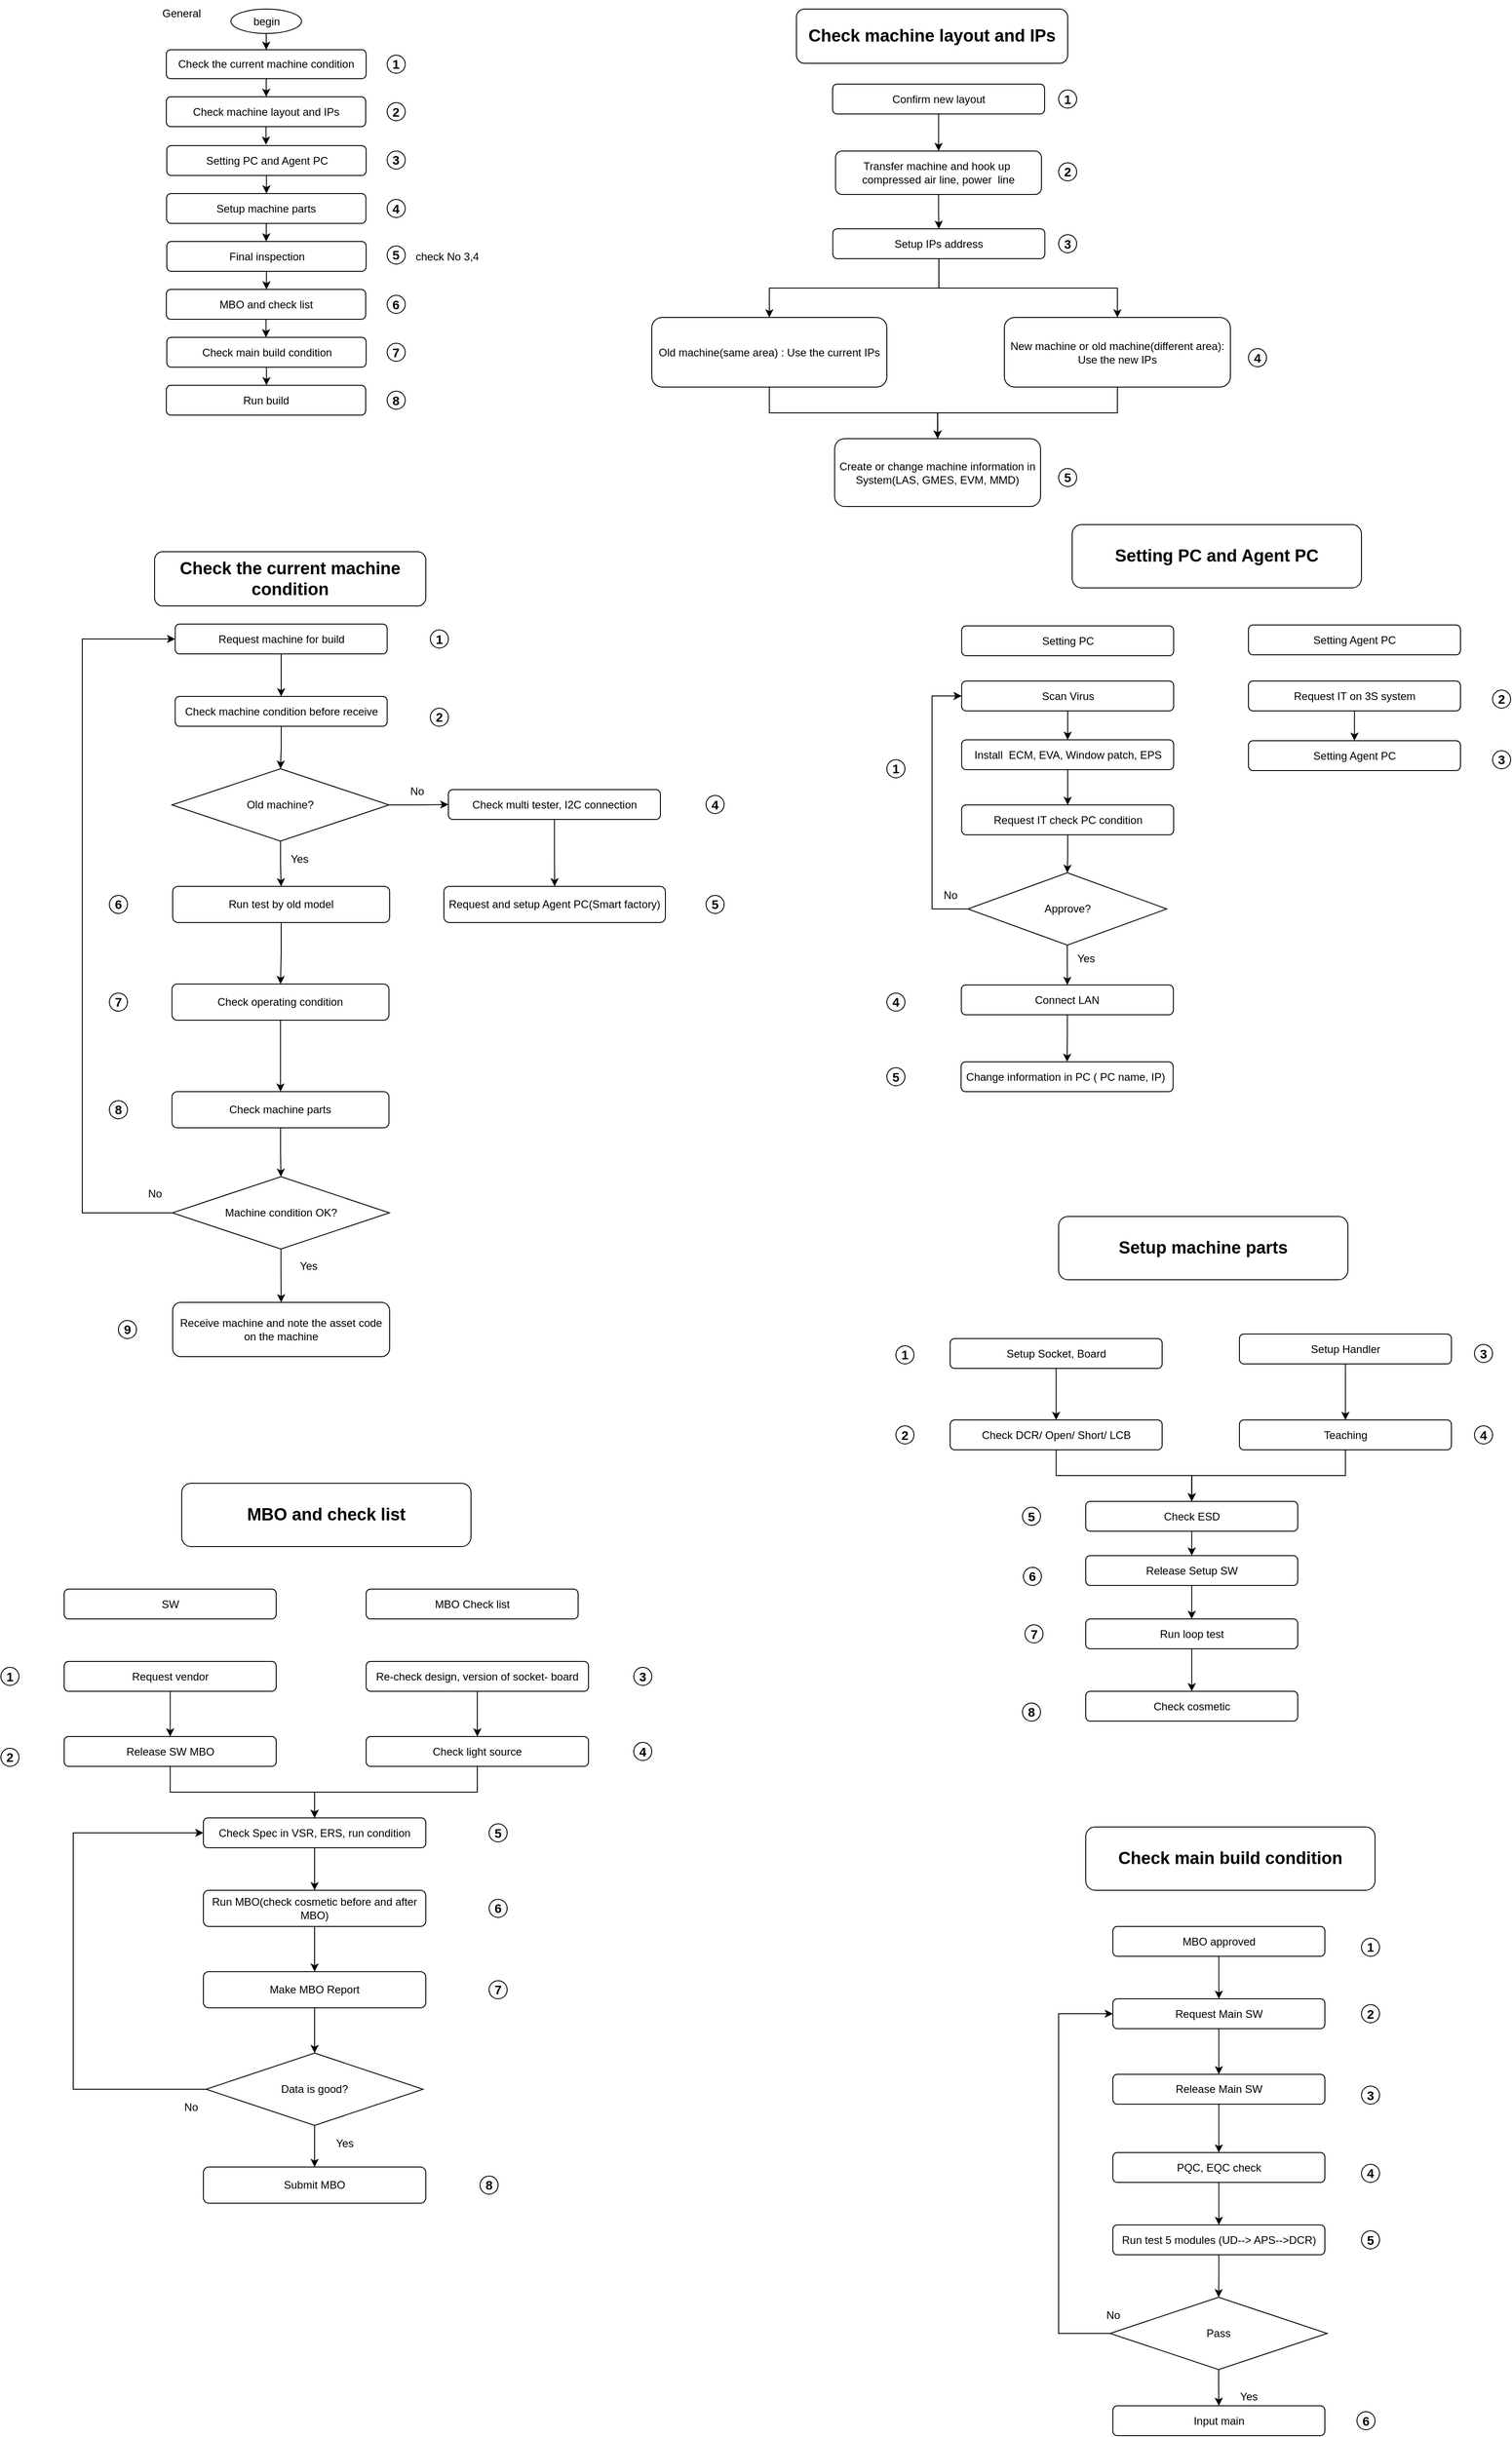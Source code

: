 <mxfile version="20.3.2" type="github">
  <diagram id="tkx3C987YAY7q8ADnb0E" name="Page-1">
    <mxGraphModel dx="2626" dy="2093" grid="1" gridSize="10" guides="1" tooltips="1" connect="1" arrows="1" fold="1" page="1" pageScale="1" pageWidth="850" pageHeight="1100" math="0" shadow="0">
      <root>
        <mxCell id="0" />
        <mxCell id="1" parent="0" />
        <mxCell id="Ij5x_xL0lT77cKpvu-Io-1" value="" style="edgeStyle=orthogonalEdgeStyle;rounded=0;orthogonalLoop=1;jettySize=auto;html=1;" parent="1" source="Ij5x_xL0lT77cKpvu-Io-2" target="Ij5x_xL0lT77cKpvu-Io-4" edge="1">
          <mxGeometry relative="1" as="geometry" />
        </mxCell>
        <mxCell id="Ij5x_xL0lT77cKpvu-Io-2" value="begin" style="ellipse;whiteSpace=wrap;html=1;" parent="1" vertex="1">
          <mxGeometry x="184.5" width="78" height="27" as="geometry" />
        </mxCell>
        <mxCell id="Ij5x_xL0lT77cKpvu-Io-3" value="" style="edgeStyle=orthogonalEdgeStyle;rounded=0;orthogonalLoop=1;jettySize=auto;html=1;" parent="1" source="Ij5x_xL0lT77cKpvu-Io-4" target="Ij5x_xL0lT77cKpvu-Io-6" edge="1">
          <mxGeometry relative="1" as="geometry" />
        </mxCell>
        <mxCell id="Ij5x_xL0lT77cKpvu-Io-4" value="Check the current machine condition" style="rounded=1;whiteSpace=wrap;html=1;" parent="1" vertex="1">
          <mxGeometry x="113" y="45" width="221" height="32" as="geometry" />
        </mxCell>
        <mxCell id="Ij5x_xL0lT77cKpvu-Io-5" value="" style="edgeStyle=orthogonalEdgeStyle;rounded=0;orthogonalLoop=1;jettySize=auto;html=1;" parent="1" source="Ij5x_xL0lT77cKpvu-Io-6" edge="1">
          <mxGeometry relative="1" as="geometry">
            <mxPoint x="223.6" y="150" as="targetPoint" />
          </mxGeometry>
        </mxCell>
        <mxCell id="Ij5x_xL0lT77cKpvu-Io-6" value="Check machine layout and IPs" style="rounded=1;whiteSpace=wrap;html=1;" parent="1" vertex="1">
          <mxGeometry x="113" y="97" width="220.5" height="33" as="geometry" />
        </mxCell>
        <mxCell id="Ij5x_xL0lT77cKpvu-Io-9" value="" style="edgeStyle=orthogonalEdgeStyle;rounded=0;orthogonalLoop=1;jettySize=auto;html=1;" parent="1" source="Ij5x_xL0lT77cKpvu-Io-10" target="Ij5x_xL0lT77cKpvu-Io-12" edge="1">
          <mxGeometry relative="1" as="geometry" />
        </mxCell>
        <mxCell id="Ij5x_xL0lT77cKpvu-Io-10" value="Setting PC and Agent PC" style="rounded=1;whiteSpace=wrap;html=1;" parent="1" vertex="1">
          <mxGeometry x="113.5" y="151" width="220.5" height="33" as="geometry" />
        </mxCell>
        <mxCell id="Ij5x_xL0lT77cKpvu-Io-11" value="" style="edgeStyle=orthogonalEdgeStyle;rounded=0;orthogonalLoop=1;jettySize=auto;html=1;" parent="1" source="Ij5x_xL0lT77cKpvu-Io-12" target="Ij5x_xL0lT77cKpvu-Io-14" edge="1">
          <mxGeometry relative="1" as="geometry" />
        </mxCell>
        <mxCell id="Ij5x_xL0lT77cKpvu-Io-12" value="Setup machine parts" style="rounded=1;whiteSpace=wrap;html=1;" parent="1" vertex="1">
          <mxGeometry x="113.25" y="204" width="220.5" height="33" as="geometry" />
        </mxCell>
        <mxCell id="Ij5x_xL0lT77cKpvu-Io-13" value="" style="edgeStyle=orthogonalEdgeStyle;rounded=0;orthogonalLoop=1;jettySize=auto;html=1;" parent="1" source="Ij5x_xL0lT77cKpvu-Io-14" target="Ij5x_xL0lT77cKpvu-Io-16" edge="1">
          <mxGeometry relative="1" as="geometry" />
        </mxCell>
        <mxCell id="Ij5x_xL0lT77cKpvu-Io-14" value="Final inspection" style="rounded=1;whiteSpace=wrap;html=1;" parent="1" vertex="1">
          <mxGeometry x="113.5" y="257" width="220.5" height="33" as="geometry" />
        </mxCell>
        <mxCell id="Ij5x_xL0lT77cKpvu-Io-15" value="" style="edgeStyle=orthogonalEdgeStyle;rounded=0;orthogonalLoop=1;jettySize=auto;html=1;" parent="1" source="Ij5x_xL0lT77cKpvu-Io-16" target="Ij5x_xL0lT77cKpvu-Io-18" edge="1">
          <mxGeometry relative="1" as="geometry" />
        </mxCell>
        <mxCell id="Ij5x_xL0lT77cKpvu-Io-16" value="MBO and check list" style="rounded=1;whiteSpace=wrap;html=1;" parent="1" vertex="1">
          <mxGeometry x="113" y="310" width="220.5" height="33" as="geometry" />
        </mxCell>
        <mxCell id="Ij5x_xL0lT77cKpvu-Io-17" value="" style="edgeStyle=orthogonalEdgeStyle;rounded=0;orthogonalLoop=1;jettySize=auto;html=1;" parent="1" source="Ij5x_xL0lT77cKpvu-Io-18" target="Ij5x_xL0lT77cKpvu-Io-19" edge="1">
          <mxGeometry relative="1" as="geometry" />
        </mxCell>
        <mxCell id="Ij5x_xL0lT77cKpvu-Io-18" value="Check main build condition" style="rounded=1;whiteSpace=wrap;html=1;" parent="1" vertex="1">
          <mxGeometry x="113.5" y="363" width="220.5" height="33" as="geometry" />
        </mxCell>
        <mxCell id="Ij5x_xL0lT77cKpvu-Io-19" value="Run build" style="rounded=1;whiteSpace=wrap;html=1;" parent="1" vertex="1">
          <mxGeometry x="113" y="416" width="220.5" height="33" as="geometry" />
        </mxCell>
        <mxCell id="Ij5x_xL0lT77cKpvu-Io-20" value="General" style="text;html=1;strokeColor=none;fillColor=none;align=center;verticalAlign=middle;whiteSpace=wrap;rounded=0;" parent="1" vertex="1">
          <mxGeometry x="100" y="-10" width="60" height="30" as="geometry" />
        </mxCell>
        <mxCell id="Ij5x_xL0lT77cKpvu-Io-21" value="&lt;b&gt;&lt;font style=&quot;font-size: 19px;&quot;&gt;Check machine layout and IPs&lt;/font&gt;&lt;/b&gt;" style="rounded=1;whiteSpace=wrap;html=1;" parent="1" vertex="1">
          <mxGeometry x="810" width="300" height="60" as="geometry" />
        </mxCell>
        <mxCell id="jUkNztIPjkWnS2XdJ5_e-2" value="" style="edgeStyle=orthogonalEdgeStyle;rounded=0;orthogonalLoop=1;jettySize=auto;html=1;" parent="1" source="Ij5x_xL0lT77cKpvu-Io-22" target="Ij5x_xL0lT77cKpvu-Io-32" edge="1">
          <mxGeometry relative="1" as="geometry" />
        </mxCell>
        <mxCell id="Ij5x_xL0lT77cKpvu-Io-22" value="Confirm new layout" style="rounded=1;whiteSpace=wrap;html=1;" parent="1" vertex="1">
          <mxGeometry x="850" y="83" width="234.5" height="33" as="geometry" />
        </mxCell>
        <mxCell id="jUkNztIPjkWnS2XdJ5_e-5" style="edgeStyle=orthogonalEdgeStyle;rounded=0;orthogonalLoop=1;jettySize=auto;html=1;" parent="1" source="Ij5x_xL0lT77cKpvu-Io-24" target="Ij5x_xL0lT77cKpvu-Io-26" edge="1">
          <mxGeometry relative="1" as="geometry" />
        </mxCell>
        <mxCell id="jUkNztIPjkWnS2XdJ5_e-6" style="edgeStyle=orthogonalEdgeStyle;rounded=0;orthogonalLoop=1;jettySize=auto;html=1;entryX=0.5;entryY=0;entryDx=0;entryDy=0;" parent="1" source="Ij5x_xL0lT77cKpvu-Io-24" target="Ij5x_xL0lT77cKpvu-Io-27" edge="1">
          <mxGeometry relative="1" as="geometry" />
        </mxCell>
        <mxCell id="Ij5x_xL0lT77cKpvu-Io-24" value="Setup IPs address" style="rounded=1;whiteSpace=wrap;html=1;" parent="1" vertex="1">
          <mxGeometry x="850.25" y="243" width="234.5" height="33" as="geometry" />
        </mxCell>
        <mxCell id="jUkNztIPjkWnS2XdJ5_e-8" style="edgeStyle=orthogonalEdgeStyle;rounded=0;orthogonalLoop=1;jettySize=auto;html=1;entryX=0.5;entryY=0;entryDx=0;entryDy=0;" parent="1" source="Ij5x_xL0lT77cKpvu-Io-26" target="Ij5x_xL0lT77cKpvu-Io-42" edge="1">
          <mxGeometry relative="1" as="geometry" />
        </mxCell>
        <mxCell id="Ij5x_xL0lT77cKpvu-Io-26" value="Old machine(same area) : Use the current IPs" style="rounded=1;whiteSpace=wrap;html=1;" parent="1" vertex="1">
          <mxGeometry x="650" y="341" width="260" height="77" as="geometry" />
        </mxCell>
        <mxCell id="jUkNztIPjkWnS2XdJ5_e-9" style="edgeStyle=orthogonalEdgeStyle;rounded=0;orthogonalLoop=1;jettySize=auto;html=1;" parent="1" source="Ij5x_xL0lT77cKpvu-Io-27" target="Ij5x_xL0lT77cKpvu-Io-42" edge="1">
          <mxGeometry relative="1" as="geometry" />
        </mxCell>
        <mxCell id="Ij5x_xL0lT77cKpvu-Io-27" value="New machine or old machine(different area):&lt;br&gt;Use the new IPs" style="rounded=1;whiteSpace=wrap;html=1;" parent="1" vertex="1">
          <mxGeometry x="1040" y="341" width="250" height="77" as="geometry" />
        </mxCell>
        <mxCell id="jUkNztIPjkWnS2XdJ5_e-3" value="" style="edgeStyle=orthogonalEdgeStyle;rounded=0;orthogonalLoop=1;jettySize=auto;html=1;" parent="1" source="Ij5x_xL0lT77cKpvu-Io-32" target="Ij5x_xL0lT77cKpvu-Io-24" edge="1">
          <mxGeometry relative="1" as="geometry" />
        </mxCell>
        <mxCell id="Ij5x_xL0lT77cKpvu-Io-32" value="Transfer machine and hook up&amp;nbsp; compressed air line, power&amp;nbsp; line" style="rounded=1;whiteSpace=wrap;html=1;" parent="1" vertex="1">
          <mxGeometry x="853.25" y="157" width="227.75" height="48" as="geometry" />
        </mxCell>
        <mxCell id="Ij5x_xL0lT77cKpvu-Io-42" value="Create or change machine information in System(LAS, GMES, EVM, MMD)" style="rounded=1;whiteSpace=wrap;html=1;" parent="1" vertex="1">
          <mxGeometry x="852.25" y="475" width="227.75" height="75" as="geometry" />
        </mxCell>
        <mxCell id="jUkNztIPjkWnS2XdJ5_e-11" value="&lt;span style=&quot;font-size: 14px;&quot;&gt;&lt;b&gt;1&lt;/b&gt;&lt;/span&gt;" style="ellipse;whiteSpace=wrap;html=1;aspect=fixed;" parent="1" vertex="1">
          <mxGeometry x="1100" y="89.5" width="20" height="20" as="geometry" />
        </mxCell>
        <mxCell id="jUkNztIPjkWnS2XdJ5_e-12" value="&lt;b&gt;&lt;font style=&quot;font-size: 14px;&quot;&gt;2&lt;/font&gt;&lt;/b&gt;" style="ellipse;whiteSpace=wrap;html=1;aspect=fixed;" parent="1" vertex="1">
          <mxGeometry x="1100" y="170" width="20" height="20" as="geometry" />
        </mxCell>
        <mxCell id="jUkNztIPjkWnS2XdJ5_e-13" value="&lt;b&gt;&lt;font style=&quot;font-size: 14px;&quot;&gt;3&lt;/font&gt;&lt;/b&gt;" style="ellipse;whiteSpace=wrap;html=1;aspect=fixed;" parent="1" vertex="1">
          <mxGeometry x="1100" y="249.5" width="20" height="20" as="geometry" />
        </mxCell>
        <mxCell id="jUkNztIPjkWnS2XdJ5_e-15" value="&lt;b&gt;&lt;font style=&quot;font-size: 14px;&quot;&gt;5&lt;/font&gt;&lt;/b&gt;" style="ellipse;whiteSpace=wrap;html=1;aspect=fixed;" parent="1" vertex="1">
          <mxGeometry x="1100" y="508" width="20" height="20" as="geometry" />
        </mxCell>
        <mxCell id="jUkNztIPjkWnS2XdJ5_e-16" value="&lt;b&gt;&lt;font style=&quot;font-size: 14px;&quot;&gt;4&lt;/font&gt;&lt;/b&gt;" style="ellipse;whiteSpace=wrap;html=1;aspect=fixed;" parent="1" vertex="1">
          <mxGeometry x="1310" y="375.5" width="20" height="20" as="geometry" />
        </mxCell>
        <mxCell id="9_4sqERrTm9TSVRWzqGL-1" value="&lt;span style=&quot;font-size: 19px;&quot;&gt;&lt;b&gt;Check the current machine condition&lt;/b&gt;&lt;/span&gt;" style="rounded=1;whiteSpace=wrap;html=1;" parent="1" vertex="1">
          <mxGeometry x="100" y="600" width="300" height="60" as="geometry" />
        </mxCell>
        <mxCell id="9_4sqERrTm9TSVRWzqGL-4" style="edgeStyle=orthogonalEdgeStyle;rounded=0;orthogonalLoop=1;jettySize=auto;html=1;entryX=0.5;entryY=0;entryDx=0;entryDy=0;" parent="1" source="9_4sqERrTm9TSVRWzqGL-2" target="9_4sqERrTm9TSVRWzqGL-3" edge="1">
          <mxGeometry relative="1" as="geometry">
            <mxPoint x="240" y="830" as="targetPoint" />
          </mxGeometry>
        </mxCell>
        <mxCell id="9_4sqERrTm9TSVRWzqGL-2" value="Check machine condition before receive" style="rounded=1;whiteSpace=wrap;html=1;" parent="1" vertex="1">
          <mxGeometry x="122.75" y="760" width="234.5" height="33" as="geometry" />
        </mxCell>
        <mxCell id="9_4sqERrTm9TSVRWzqGL-8" value="" style="edgeStyle=orthogonalEdgeStyle;rounded=0;orthogonalLoop=1;jettySize=auto;html=1;" parent="1" source="9_4sqERrTm9TSVRWzqGL-3" target="9_4sqERrTm9TSVRWzqGL-6" edge="1">
          <mxGeometry relative="1" as="geometry" />
        </mxCell>
        <mxCell id="9_4sqERrTm9TSVRWzqGL-10" value="" style="edgeStyle=orthogonalEdgeStyle;rounded=0;orthogonalLoop=1;jettySize=auto;html=1;" parent="1" source="9_4sqERrTm9TSVRWzqGL-3" target="9_4sqERrTm9TSVRWzqGL-5" edge="1">
          <mxGeometry relative="1" as="geometry" />
        </mxCell>
        <mxCell id="9_4sqERrTm9TSVRWzqGL-3" value="Old machine?" style="rhombus;whiteSpace=wrap;html=1;" parent="1" vertex="1">
          <mxGeometry x="119.25" y="840" width="240" height="80" as="geometry" />
        </mxCell>
        <mxCell id="9_4sqERrTm9TSVRWzqGL-17" value="" style="edgeStyle=orthogonalEdgeStyle;rounded=0;orthogonalLoop=1;jettySize=auto;html=1;" parent="1" source="9_4sqERrTm9TSVRWzqGL-5" target="9_4sqERrTm9TSVRWzqGL-13" edge="1">
          <mxGeometry relative="1" as="geometry" />
        </mxCell>
        <mxCell id="9_4sqERrTm9TSVRWzqGL-5" value="Run test by old model" style="rounded=1;whiteSpace=wrap;html=1;" parent="1" vertex="1">
          <mxGeometry x="120" y="970" width="240" height="40" as="geometry" />
        </mxCell>
        <mxCell id="9_4sqERrTm9TSVRWzqGL-12" value="" style="edgeStyle=orthogonalEdgeStyle;rounded=0;orthogonalLoop=1;jettySize=auto;html=1;" parent="1" source="9_4sqERrTm9TSVRWzqGL-6" target="9_4sqERrTm9TSVRWzqGL-7" edge="1">
          <mxGeometry relative="1" as="geometry" />
        </mxCell>
        <mxCell id="9_4sqERrTm9TSVRWzqGL-6" value="Check multi tester, I2C connection" style="rounded=1;whiteSpace=wrap;html=1;" parent="1" vertex="1">
          <mxGeometry x="425" y="863" width="234.5" height="33" as="geometry" />
        </mxCell>
        <mxCell id="9_4sqERrTm9TSVRWzqGL-7" value="Request and setup Agent PC(Smart factory)" style="rounded=1;whiteSpace=wrap;html=1;" parent="1" vertex="1">
          <mxGeometry x="420" y="970" width="245" height="40" as="geometry" />
        </mxCell>
        <mxCell id="9_4sqERrTm9TSVRWzqGL-9" value="No" style="text;html=1;align=center;verticalAlign=middle;resizable=0;points=[];autosize=1;strokeColor=none;fillColor=none;" parent="1" vertex="1">
          <mxGeometry x="370" y="850" width="40" height="30" as="geometry" />
        </mxCell>
        <mxCell id="9_4sqERrTm9TSVRWzqGL-11" value="Yes" style="text;html=1;align=center;verticalAlign=middle;resizable=0;points=[];autosize=1;strokeColor=none;fillColor=none;" parent="1" vertex="1">
          <mxGeometry x="240" y="925" width="40" height="30" as="geometry" />
        </mxCell>
        <mxCell id="9_4sqERrTm9TSVRWzqGL-18" value="" style="edgeStyle=orthogonalEdgeStyle;rounded=0;orthogonalLoop=1;jettySize=auto;html=1;" parent="1" source="9_4sqERrTm9TSVRWzqGL-13" target="9_4sqERrTm9TSVRWzqGL-14" edge="1">
          <mxGeometry relative="1" as="geometry" />
        </mxCell>
        <mxCell id="9_4sqERrTm9TSVRWzqGL-13" value="Check operating condition" style="rounded=1;whiteSpace=wrap;html=1;" parent="1" vertex="1">
          <mxGeometry x="119.25" y="1078" width="240" height="40" as="geometry" />
        </mxCell>
        <mxCell id="9_4sqERrTm9TSVRWzqGL-19" value="" style="edgeStyle=orthogonalEdgeStyle;rounded=0;orthogonalLoop=1;jettySize=auto;html=1;" parent="1" source="9_4sqERrTm9TSVRWzqGL-14" target="9_4sqERrTm9TSVRWzqGL-16" edge="1">
          <mxGeometry relative="1" as="geometry" />
        </mxCell>
        <mxCell id="9_4sqERrTm9TSVRWzqGL-14" value="Check machine parts" style="rounded=1;whiteSpace=wrap;html=1;" parent="1" vertex="1">
          <mxGeometry x="119.25" y="1197" width="240" height="40" as="geometry" />
        </mxCell>
        <mxCell id="9_4sqERrTm9TSVRWzqGL-15" value="Receive machine and note the asset code on the machine" style="rounded=1;whiteSpace=wrap;html=1;" parent="1" vertex="1">
          <mxGeometry x="120" y="1430" width="240" height="60" as="geometry" />
        </mxCell>
        <mxCell id="9_4sqERrTm9TSVRWzqGL-20" value="" style="edgeStyle=orthogonalEdgeStyle;rounded=0;orthogonalLoop=1;jettySize=auto;html=1;" parent="1" source="9_4sqERrTm9TSVRWzqGL-16" target="9_4sqERrTm9TSVRWzqGL-15" edge="1">
          <mxGeometry relative="1" as="geometry" />
        </mxCell>
        <mxCell id="9_4sqERrTm9TSVRWzqGL-25" style="edgeStyle=orthogonalEdgeStyle;rounded=0;orthogonalLoop=1;jettySize=auto;html=1;entryX=0;entryY=0.5;entryDx=0;entryDy=0;" parent="1" source="9_4sqERrTm9TSVRWzqGL-16" target="9_4sqERrTm9TSVRWzqGL-21" edge="1">
          <mxGeometry relative="1" as="geometry">
            <Array as="points">
              <mxPoint x="20" y="1331" />
              <mxPoint x="20" y="697" />
            </Array>
          </mxGeometry>
        </mxCell>
        <mxCell id="9_4sqERrTm9TSVRWzqGL-16" value="Machine condition OK?" style="rhombus;whiteSpace=wrap;html=1;" parent="1" vertex="1">
          <mxGeometry x="119.75" y="1291" width="240" height="80" as="geometry" />
        </mxCell>
        <mxCell id="9_4sqERrTm9TSVRWzqGL-22" value="" style="edgeStyle=orthogonalEdgeStyle;rounded=0;orthogonalLoop=1;jettySize=auto;html=1;" parent="1" source="9_4sqERrTm9TSVRWzqGL-21" target="9_4sqERrTm9TSVRWzqGL-2" edge="1">
          <mxGeometry relative="1" as="geometry" />
        </mxCell>
        <mxCell id="9_4sqERrTm9TSVRWzqGL-21" value="Request machine for build" style="rounded=1;whiteSpace=wrap;html=1;" parent="1" vertex="1">
          <mxGeometry x="122.75" y="680" width="234.5" height="33" as="geometry" />
        </mxCell>
        <mxCell id="9_4sqERrTm9TSVRWzqGL-26" value="No" style="text;html=1;align=center;verticalAlign=middle;resizable=0;points=[];autosize=1;strokeColor=none;fillColor=none;" parent="1" vertex="1">
          <mxGeometry x="80" y="1295" width="40" height="30" as="geometry" />
        </mxCell>
        <mxCell id="9_4sqERrTm9TSVRWzqGL-27" value="Yes" style="text;html=1;align=center;verticalAlign=middle;resizable=0;points=[];autosize=1;strokeColor=none;fillColor=none;" parent="1" vertex="1">
          <mxGeometry x="250" y="1375" width="40" height="30" as="geometry" />
        </mxCell>
        <mxCell id="9_4sqERrTm9TSVRWzqGL-28" value="&lt;span style=&quot;font-size: 14px;&quot;&gt;&lt;b&gt;1&lt;/b&gt;&lt;/span&gt;" style="ellipse;whiteSpace=wrap;html=1;aspect=fixed;" parent="1" vertex="1">
          <mxGeometry x="405" y="686.5" width="20" height="20" as="geometry" />
        </mxCell>
        <mxCell id="9_4sqERrTm9TSVRWzqGL-29" value="&lt;b&gt;&lt;font style=&quot;font-size: 14px;&quot;&gt;2&lt;/font&gt;&lt;/b&gt;" style="ellipse;whiteSpace=wrap;html=1;aspect=fixed;" parent="1" vertex="1">
          <mxGeometry x="405" y="773" width="20" height="20" as="geometry" />
        </mxCell>
        <mxCell id="9_4sqERrTm9TSVRWzqGL-30" value="&lt;b&gt;&lt;font style=&quot;font-size: 14px;&quot;&gt;6&lt;/font&gt;&lt;/b&gt;" style="ellipse;whiteSpace=wrap;html=1;aspect=fixed;" parent="1" vertex="1">
          <mxGeometry x="50" y="980" width="20" height="20" as="geometry" />
        </mxCell>
        <mxCell id="9_4sqERrTm9TSVRWzqGL-31" value="&lt;b&gt;&lt;font style=&quot;font-size: 14px;&quot;&gt;4&lt;/font&gt;&lt;/b&gt;" style="ellipse;whiteSpace=wrap;html=1;aspect=fixed;" parent="1" vertex="1">
          <mxGeometry x="710" y="869.5" width="20" height="20" as="geometry" />
        </mxCell>
        <mxCell id="9_4sqERrTm9TSVRWzqGL-32" value="&lt;b&gt;&lt;font style=&quot;font-size: 14px;&quot;&gt;5&lt;/font&gt;&lt;/b&gt;" style="ellipse;whiteSpace=wrap;html=1;aspect=fixed;" parent="1" vertex="1">
          <mxGeometry x="710" y="980" width="20" height="20" as="geometry" />
        </mxCell>
        <mxCell id="9_4sqERrTm9TSVRWzqGL-33" value="&lt;b&gt;&lt;font style=&quot;font-size: 14px;&quot;&gt;9&lt;/font&gt;&lt;/b&gt;" style="ellipse;whiteSpace=wrap;html=1;aspect=fixed;" parent="1" vertex="1">
          <mxGeometry x="60" y="1450" width="20" height="20" as="geometry" />
        </mxCell>
        <mxCell id="9_4sqERrTm9TSVRWzqGL-34" value="&lt;b&gt;&lt;font style=&quot;font-size: 14px;&quot;&gt;7&lt;/font&gt;&lt;/b&gt;" style="ellipse;whiteSpace=wrap;html=1;aspect=fixed;" parent="1" vertex="1">
          <mxGeometry x="50" y="1088" width="20" height="20" as="geometry" />
        </mxCell>
        <mxCell id="9_4sqERrTm9TSVRWzqGL-35" value="&lt;b&gt;&lt;font style=&quot;font-size: 14px;&quot;&gt;8&lt;/font&gt;&lt;/b&gt;" style="ellipse;whiteSpace=wrap;html=1;aspect=fixed;" parent="1" vertex="1">
          <mxGeometry x="50" y="1207" width="20" height="20" as="geometry" />
        </mxCell>
        <mxCell id="9_4sqERrTm9TSVRWzqGL-36" value="&lt;span style=&quot;font-size: 19px;&quot;&gt;&lt;b&gt;Setting PC and Agent PC&lt;/b&gt;&lt;/span&gt;" style="rounded=1;whiteSpace=wrap;html=1;" parent="1" vertex="1">
          <mxGeometry x="1115" y="570" width="320" height="70" as="geometry" />
        </mxCell>
        <mxCell id="9_4sqERrTm9TSVRWzqGL-52" value="" style="edgeStyle=orthogonalEdgeStyle;rounded=0;orthogonalLoop=1;jettySize=auto;html=1;entryX=0.5;entryY=0;entryDx=0;entryDy=0;" parent="1" source="9_4sqERrTm9TSVRWzqGL-37" target="9_4sqERrTm9TSVRWzqGL-38" edge="1">
          <mxGeometry relative="1" as="geometry" />
        </mxCell>
        <mxCell id="9_4sqERrTm9TSVRWzqGL-37" value="Scan Virus" style="rounded=1;whiteSpace=wrap;html=1;" parent="1" vertex="1">
          <mxGeometry x="992.75" y="743" width="234.5" height="33" as="geometry" />
        </mxCell>
        <mxCell id="9_4sqERrTm9TSVRWzqGL-53" value="" style="edgeStyle=orthogonalEdgeStyle;rounded=0;orthogonalLoop=1;jettySize=auto;html=1;entryX=0.5;entryY=0;entryDx=0;entryDy=0;" parent="1" source="9_4sqERrTm9TSVRWzqGL-38" target="9_4sqERrTm9TSVRWzqGL-39" edge="1">
          <mxGeometry relative="1" as="geometry" />
        </mxCell>
        <mxCell id="9_4sqERrTm9TSVRWzqGL-38" value="Install&amp;nbsp; ECM, EVA, Window patch, EPS" style="rounded=1;whiteSpace=wrap;html=1;" parent="1" vertex="1">
          <mxGeometry x="992.75" y="808" width="234.5" height="33" as="geometry" />
        </mxCell>
        <mxCell id="9_4sqERrTm9TSVRWzqGL-54" value="" style="edgeStyle=orthogonalEdgeStyle;rounded=0;orthogonalLoop=1;jettySize=auto;html=1;" parent="1" source="9_4sqERrTm9TSVRWzqGL-39" target="9_4sqERrTm9TSVRWzqGL-40" edge="1">
          <mxGeometry relative="1" as="geometry" />
        </mxCell>
        <mxCell id="9_4sqERrTm9TSVRWzqGL-39" value="Request IT check PC condition" style="rounded=1;whiteSpace=wrap;html=1;" parent="1" vertex="1">
          <mxGeometry x="992.75" y="880" width="234.5" height="33" as="geometry" />
        </mxCell>
        <mxCell id="9_4sqERrTm9TSVRWzqGL-55" value="" style="edgeStyle=orthogonalEdgeStyle;rounded=0;orthogonalLoop=1;jettySize=auto;html=1;" parent="1" source="9_4sqERrTm9TSVRWzqGL-40" target="9_4sqERrTm9TSVRWzqGL-42" edge="1">
          <mxGeometry relative="1" as="geometry" />
        </mxCell>
        <mxCell id="9_4sqERrTm9TSVRWzqGL-57" style="edgeStyle=orthogonalEdgeStyle;rounded=0;orthogonalLoop=1;jettySize=auto;html=1;entryX=0;entryY=0.5;entryDx=0;entryDy=0;" parent="1" source="9_4sqERrTm9TSVRWzqGL-40" target="9_4sqERrTm9TSVRWzqGL-37" edge="1">
          <mxGeometry relative="1" as="geometry">
            <Array as="points">
              <mxPoint x="960" y="995" />
              <mxPoint x="960" y="760" />
            </Array>
          </mxGeometry>
        </mxCell>
        <mxCell id="9_4sqERrTm9TSVRWzqGL-40" value="Approve?" style="rhombus;whiteSpace=wrap;html=1;" parent="1" vertex="1">
          <mxGeometry x="999.63" y="955" width="220" height="80" as="geometry" />
        </mxCell>
        <mxCell id="9_4sqERrTm9TSVRWzqGL-56" value="" style="edgeStyle=orthogonalEdgeStyle;rounded=0;orthogonalLoop=1;jettySize=auto;html=1;" parent="1" source="9_4sqERrTm9TSVRWzqGL-42" target="9_4sqERrTm9TSVRWzqGL-43" edge="1">
          <mxGeometry relative="1" as="geometry" />
        </mxCell>
        <mxCell id="9_4sqERrTm9TSVRWzqGL-42" value="Connect LAN" style="rounded=1;whiteSpace=wrap;html=1;" parent="1" vertex="1">
          <mxGeometry x="992.38" y="1079" width="234.5" height="33" as="geometry" />
        </mxCell>
        <mxCell id="9_4sqERrTm9TSVRWzqGL-43" value="Change information in PC ( PC name, IP)&amp;nbsp;" style="rounded=1;whiteSpace=wrap;html=1;" parent="1" vertex="1">
          <mxGeometry x="992.13" y="1164" width="234.5" height="33" as="geometry" />
        </mxCell>
        <mxCell id="9_4sqERrTm9TSVRWzqGL-50" value="" style="edgeStyle=orthogonalEdgeStyle;rounded=0;orthogonalLoop=1;jettySize=auto;html=1;" parent="1" source="9_4sqERrTm9TSVRWzqGL-44" target="9_4sqERrTm9TSVRWzqGL-47" edge="1">
          <mxGeometry relative="1" as="geometry" />
        </mxCell>
        <mxCell id="9_4sqERrTm9TSVRWzqGL-44" value="Request IT on 3S system" style="rounded=1;whiteSpace=wrap;html=1;" parent="1" vertex="1">
          <mxGeometry x="1310" y="743" width="234.5" height="33" as="geometry" />
        </mxCell>
        <mxCell id="9_4sqERrTm9TSVRWzqGL-45" value="Setting PC" style="rounded=1;whiteSpace=wrap;html=1;" parent="1" vertex="1">
          <mxGeometry x="992.75" y="682" width="234.5" height="33" as="geometry" />
        </mxCell>
        <mxCell id="9_4sqERrTm9TSVRWzqGL-46" value="Setting Agent PC" style="rounded=1;whiteSpace=wrap;html=1;" parent="1" vertex="1">
          <mxGeometry x="1310" y="681" width="234.5" height="33" as="geometry" />
        </mxCell>
        <mxCell id="9_4sqERrTm9TSVRWzqGL-47" value="Setting Agent PC" style="rounded=1;whiteSpace=wrap;html=1;" parent="1" vertex="1">
          <mxGeometry x="1310" y="809" width="234.5" height="33" as="geometry" />
        </mxCell>
        <mxCell id="9_4sqERrTm9TSVRWzqGL-58" value="Yes" style="text;html=1;align=center;verticalAlign=middle;resizable=0;points=[];autosize=1;strokeColor=none;fillColor=none;" parent="1" vertex="1">
          <mxGeometry x="1110" y="1035" width="40" height="30" as="geometry" />
        </mxCell>
        <mxCell id="9_4sqERrTm9TSVRWzqGL-59" value="No" style="text;html=1;align=center;verticalAlign=middle;resizable=0;points=[];autosize=1;strokeColor=none;fillColor=none;" parent="1" vertex="1">
          <mxGeometry x="960" y="965" width="40" height="30" as="geometry" />
        </mxCell>
        <mxCell id="9_4sqERrTm9TSVRWzqGL-60" value="&lt;span style=&quot;font-size: 19px;&quot;&gt;&lt;b&gt;Setup machine parts&lt;/b&gt;&lt;/span&gt;" style="rounded=1;whiteSpace=wrap;html=1;" parent="1" vertex="1">
          <mxGeometry x="1100" y="1335" width="320" height="70" as="geometry" />
        </mxCell>
        <mxCell id="9_4sqERrTm9TSVRWzqGL-68" value="" style="edgeStyle=orthogonalEdgeStyle;rounded=0;orthogonalLoop=1;jettySize=auto;html=1;" parent="1" source="9_4sqERrTm9TSVRWzqGL-61" target="9_4sqERrTm9TSVRWzqGL-63" edge="1">
          <mxGeometry relative="1" as="geometry" />
        </mxCell>
        <mxCell id="9_4sqERrTm9TSVRWzqGL-61" value="Setup Socket, Board" style="rounded=1;whiteSpace=wrap;html=1;" parent="1" vertex="1">
          <mxGeometry x="980" y="1470" width="234.5" height="33" as="geometry" />
        </mxCell>
        <mxCell id="9_4sqERrTm9TSVRWzqGL-69" value="" style="edgeStyle=orthogonalEdgeStyle;rounded=0;orthogonalLoop=1;jettySize=auto;html=1;" parent="1" source="9_4sqERrTm9TSVRWzqGL-62" target="9_4sqERrTm9TSVRWzqGL-64" edge="1">
          <mxGeometry relative="1" as="geometry" />
        </mxCell>
        <mxCell id="9_4sqERrTm9TSVRWzqGL-62" value="Setup Handler" style="rounded=1;whiteSpace=wrap;html=1;" parent="1" vertex="1">
          <mxGeometry x="1300" y="1465" width="234.5" height="33" as="geometry" />
        </mxCell>
        <mxCell id="9_4sqERrTm9TSVRWzqGL-70" style="edgeStyle=orthogonalEdgeStyle;rounded=0;orthogonalLoop=1;jettySize=auto;html=1;entryX=0.5;entryY=0;entryDx=0;entryDy=0;" parent="1" source="9_4sqERrTm9TSVRWzqGL-63" target="9_4sqERrTm9TSVRWzqGL-65" edge="1">
          <mxGeometry relative="1" as="geometry" />
        </mxCell>
        <mxCell id="9_4sqERrTm9TSVRWzqGL-63" value="Check DCR/ Open/ Short/ LCB" style="rounded=1;whiteSpace=wrap;html=1;" parent="1" vertex="1">
          <mxGeometry x="980" y="1560" width="234.5" height="33" as="geometry" />
        </mxCell>
        <mxCell id="9_4sqERrTm9TSVRWzqGL-71" style="edgeStyle=orthogonalEdgeStyle;rounded=0;orthogonalLoop=1;jettySize=auto;html=1;entryX=0.5;entryY=0;entryDx=0;entryDy=0;" parent="1" source="9_4sqERrTm9TSVRWzqGL-64" target="9_4sqERrTm9TSVRWzqGL-65" edge="1">
          <mxGeometry relative="1" as="geometry" />
        </mxCell>
        <mxCell id="9_4sqERrTm9TSVRWzqGL-64" value="Teaching" style="rounded=1;whiteSpace=wrap;html=1;" parent="1" vertex="1">
          <mxGeometry x="1300" y="1560" width="234.5" height="33" as="geometry" />
        </mxCell>
        <mxCell id="9_4sqERrTm9TSVRWzqGL-75" value="" style="edgeStyle=orthogonalEdgeStyle;rounded=0;orthogonalLoop=1;jettySize=auto;html=1;" parent="1" source="9_4sqERrTm9TSVRWzqGL-65" target="9_4sqERrTm9TSVRWzqGL-74" edge="1">
          <mxGeometry relative="1" as="geometry" />
        </mxCell>
        <mxCell id="9_4sqERrTm9TSVRWzqGL-65" value="Check ESD" style="rounded=1;whiteSpace=wrap;html=1;" parent="1" vertex="1">
          <mxGeometry x="1130" y="1650" width="234.5" height="33" as="geometry" />
        </mxCell>
        <mxCell id="9_4sqERrTm9TSVRWzqGL-66" value="Check cosmetic" style="rounded=1;whiteSpace=wrap;html=1;" parent="1" vertex="1">
          <mxGeometry x="1130" y="1860" width="234.5" height="33" as="geometry" />
        </mxCell>
        <mxCell id="9_4sqERrTm9TSVRWzqGL-73" value="" style="edgeStyle=orthogonalEdgeStyle;rounded=0;orthogonalLoop=1;jettySize=auto;html=1;" parent="1" source="9_4sqERrTm9TSVRWzqGL-67" target="9_4sqERrTm9TSVRWzqGL-66" edge="1">
          <mxGeometry relative="1" as="geometry" />
        </mxCell>
        <mxCell id="9_4sqERrTm9TSVRWzqGL-67" value="Run loop test" style="rounded=1;whiteSpace=wrap;html=1;" parent="1" vertex="1">
          <mxGeometry x="1130" y="1780" width="234.5" height="33" as="geometry" />
        </mxCell>
        <mxCell id="9_4sqERrTm9TSVRWzqGL-76" value="" style="edgeStyle=orthogonalEdgeStyle;rounded=0;orthogonalLoop=1;jettySize=auto;html=1;" parent="1" source="9_4sqERrTm9TSVRWzqGL-74" target="9_4sqERrTm9TSVRWzqGL-67" edge="1">
          <mxGeometry relative="1" as="geometry" />
        </mxCell>
        <mxCell id="9_4sqERrTm9TSVRWzqGL-74" value="Release Setup SW" style="rounded=1;whiteSpace=wrap;html=1;" parent="1" vertex="1">
          <mxGeometry x="1130" y="1710" width="234.5" height="33" as="geometry" />
        </mxCell>
        <mxCell id="9_4sqERrTm9TSVRWzqGL-77" value="check No 3,4&amp;nbsp;" style="text;html=1;align=center;verticalAlign=middle;resizable=0;points=[];autosize=1;strokeColor=none;fillColor=none;" parent="1" vertex="1">
          <mxGeometry x="375" y="258.5" width="100" height="30" as="geometry" />
        </mxCell>
        <mxCell id="9_4sqERrTm9TSVRWzqGL-78" value="&lt;span style=&quot;font-size: 14px;&quot;&gt;&lt;b&gt;1&lt;/b&gt;&lt;/span&gt;" style="ellipse;whiteSpace=wrap;html=1;aspect=fixed;" parent="1" vertex="1">
          <mxGeometry x="357.25" y="51" width="20" height="20" as="geometry" />
        </mxCell>
        <mxCell id="9_4sqERrTm9TSVRWzqGL-79" value="&lt;span style=&quot;font-size: 14px;&quot;&gt;&lt;b&gt;2&lt;/b&gt;&lt;/span&gt;" style="ellipse;whiteSpace=wrap;html=1;aspect=fixed;" parent="1" vertex="1">
          <mxGeometry x="357.25" y="103.5" width="20" height="20" as="geometry" />
        </mxCell>
        <mxCell id="9_4sqERrTm9TSVRWzqGL-82" value="&lt;span style=&quot;font-size: 14px;&quot;&gt;&lt;b&gt;3&lt;/b&gt;&lt;/span&gt;" style="ellipse;whiteSpace=wrap;html=1;aspect=fixed;" parent="1" vertex="1">
          <mxGeometry x="357.25" y="157" width="20" height="20" as="geometry" />
        </mxCell>
        <mxCell id="9_4sqERrTm9TSVRWzqGL-83" value="&lt;span style=&quot;font-size: 14px;&quot;&gt;&lt;b&gt;4&lt;/b&gt;&lt;/span&gt;" style="ellipse;whiteSpace=wrap;html=1;aspect=fixed;" parent="1" vertex="1">
          <mxGeometry x="357.25" y="210.5" width="20" height="20" as="geometry" />
        </mxCell>
        <mxCell id="9_4sqERrTm9TSVRWzqGL-84" value="&lt;span style=&quot;font-size: 14px;&quot;&gt;&lt;b&gt;5&lt;/b&gt;&lt;/span&gt;" style="ellipse;whiteSpace=wrap;html=1;aspect=fixed;" parent="1" vertex="1">
          <mxGeometry x="357.25" y="262" width="20" height="20" as="geometry" />
        </mxCell>
        <mxCell id="9_4sqERrTm9TSVRWzqGL-85" value="&lt;span style=&quot;font-size: 14px;&quot;&gt;&lt;b&gt;6&lt;/b&gt;&lt;/span&gt;" style="ellipse;whiteSpace=wrap;html=1;aspect=fixed;" parent="1" vertex="1">
          <mxGeometry x="357.25" y="316.5" width="20" height="20" as="geometry" />
        </mxCell>
        <mxCell id="9_4sqERrTm9TSVRWzqGL-86" value="&lt;span style=&quot;font-size: 14px;&quot;&gt;&lt;b&gt;7&lt;/b&gt;&lt;/span&gt;" style="ellipse;whiteSpace=wrap;html=1;aspect=fixed;" parent="1" vertex="1">
          <mxGeometry x="357.25" y="369.5" width="20" height="20" as="geometry" />
        </mxCell>
        <mxCell id="9_4sqERrTm9TSVRWzqGL-87" value="&lt;span style=&quot;font-size: 14px;&quot;&gt;&lt;b&gt;8&lt;/b&gt;&lt;/span&gt;" style="ellipse;whiteSpace=wrap;html=1;aspect=fixed;" parent="1" vertex="1">
          <mxGeometry x="357.25" y="422.5" width="20" height="20" as="geometry" />
        </mxCell>
        <mxCell id="9_4sqERrTm9TSVRWzqGL-88" value="&lt;span style=&quot;font-size: 19px;&quot;&gt;&lt;b&gt;MBO and check list&lt;/b&gt;&lt;/span&gt;" style="rounded=1;whiteSpace=wrap;html=1;" parent="1" vertex="1">
          <mxGeometry x="130" y="1630" width="320" height="70" as="geometry" />
        </mxCell>
        <mxCell id="9_4sqERrTm9TSVRWzqGL-89" value="MBO Check list" style="rounded=1;whiteSpace=wrap;html=1;" parent="1" vertex="1">
          <mxGeometry x="334" y="1747" width="234.5" height="33" as="geometry" />
        </mxCell>
        <mxCell id="9_4sqERrTm9TSVRWzqGL-90" value="SW" style="rounded=1;whiteSpace=wrap;html=1;" parent="1" vertex="1">
          <mxGeometry y="1747" width="234.5" height="33" as="geometry" />
        </mxCell>
        <mxCell id="9_4sqERrTm9TSVRWzqGL-104" value="" style="edgeStyle=orthogonalEdgeStyle;rounded=0;orthogonalLoop=1;jettySize=auto;html=1;" parent="1" source="9_4sqERrTm9TSVRWzqGL-91" target="9_4sqERrTm9TSVRWzqGL-93" edge="1">
          <mxGeometry relative="1" as="geometry" />
        </mxCell>
        <mxCell id="9_4sqERrTm9TSVRWzqGL-91" value="Request vendor" style="rounded=1;whiteSpace=wrap;html=1;" parent="1" vertex="1">
          <mxGeometry y="1827" width="234.5" height="33" as="geometry" />
        </mxCell>
        <mxCell id="9_4sqERrTm9TSVRWzqGL-105" value="" style="edgeStyle=orthogonalEdgeStyle;rounded=0;orthogonalLoop=1;jettySize=auto;html=1;" parent="1" source="9_4sqERrTm9TSVRWzqGL-92" target="9_4sqERrTm9TSVRWzqGL-94" edge="1">
          <mxGeometry relative="1" as="geometry" />
        </mxCell>
        <mxCell id="9_4sqERrTm9TSVRWzqGL-92" value="Re-check design, version of socket- board" style="rounded=1;whiteSpace=wrap;html=1;" parent="1" vertex="1">
          <mxGeometry x="334" y="1827" width="246" height="33" as="geometry" />
        </mxCell>
        <mxCell id="9_4sqERrTm9TSVRWzqGL-106" style="edgeStyle=orthogonalEdgeStyle;rounded=0;orthogonalLoop=1;jettySize=auto;html=1;entryX=0.5;entryY=0;entryDx=0;entryDy=0;" parent="1" source="9_4sqERrTm9TSVRWzqGL-93" target="9_4sqERrTm9TSVRWzqGL-95" edge="1">
          <mxGeometry relative="1" as="geometry" />
        </mxCell>
        <mxCell id="9_4sqERrTm9TSVRWzqGL-93" value="Release SW MBO" style="rounded=1;whiteSpace=wrap;html=1;" parent="1" vertex="1">
          <mxGeometry y="1910" width="234.5" height="33" as="geometry" />
        </mxCell>
        <mxCell id="9_4sqERrTm9TSVRWzqGL-107" style="edgeStyle=orthogonalEdgeStyle;rounded=0;orthogonalLoop=1;jettySize=auto;html=1;" parent="1" source="9_4sqERrTm9TSVRWzqGL-94" target="9_4sqERrTm9TSVRWzqGL-95" edge="1">
          <mxGeometry relative="1" as="geometry" />
        </mxCell>
        <mxCell id="9_4sqERrTm9TSVRWzqGL-94" value="Check light source" style="rounded=1;whiteSpace=wrap;html=1;" parent="1" vertex="1">
          <mxGeometry x="334" y="1910" width="246" height="33" as="geometry" />
        </mxCell>
        <mxCell id="9_4sqERrTm9TSVRWzqGL-108" value="" style="edgeStyle=orthogonalEdgeStyle;rounded=0;orthogonalLoop=1;jettySize=auto;html=1;" parent="1" source="9_4sqERrTm9TSVRWzqGL-95" target="9_4sqERrTm9TSVRWzqGL-99" edge="1">
          <mxGeometry relative="1" as="geometry" />
        </mxCell>
        <mxCell id="9_4sqERrTm9TSVRWzqGL-95" value="Check Spec in VSR, ERS, run condition" style="rounded=1;whiteSpace=wrap;html=1;" parent="1" vertex="1">
          <mxGeometry x="154" y="2000" width="246" height="33" as="geometry" />
        </mxCell>
        <mxCell id="9_4sqERrTm9TSVRWzqGL-109" value="" style="edgeStyle=orthogonalEdgeStyle;rounded=0;orthogonalLoop=1;jettySize=auto;html=1;" parent="1" source="9_4sqERrTm9TSVRWzqGL-99" target="9_4sqERrTm9TSVRWzqGL-100" edge="1">
          <mxGeometry relative="1" as="geometry" />
        </mxCell>
        <mxCell id="9_4sqERrTm9TSVRWzqGL-99" value="Run MBO(check cosmetic before and after MBO)" style="rounded=1;whiteSpace=wrap;html=1;" parent="1" vertex="1">
          <mxGeometry x="154" y="2080" width="246" height="40" as="geometry" />
        </mxCell>
        <mxCell id="9_4sqERrTm9TSVRWzqGL-110" value="" style="edgeStyle=orthogonalEdgeStyle;rounded=0;orthogonalLoop=1;jettySize=auto;html=1;" parent="1" source="9_4sqERrTm9TSVRWzqGL-100" target="9_4sqERrTm9TSVRWzqGL-101" edge="1">
          <mxGeometry relative="1" as="geometry" />
        </mxCell>
        <mxCell id="9_4sqERrTm9TSVRWzqGL-100" value="Make MBO Report" style="rounded=1;whiteSpace=wrap;html=1;" parent="1" vertex="1">
          <mxGeometry x="154" y="2170" width="246" height="40" as="geometry" />
        </mxCell>
        <mxCell id="9_4sqERrTm9TSVRWzqGL-103" style="edgeStyle=orthogonalEdgeStyle;rounded=0;orthogonalLoop=1;jettySize=auto;html=1;entryX=0;entryY=0.5;entryDx=0;entryDy=0;" parent="1" source="9_4sqERrTm9TSVRWzqGL-101" target="9_4sqERrTm9TSVRWzqGL-95" edge="1">
          <mxGeometry relative="1" as="geometry">
            <Array as="points">
              <mxPoint x="10" y="2300" />
              <mxPoint x="10" y="2016" />
            </Array>
          </mxGeometry>
        </mxCell>
        <mxCell id="9_4sqERrTm9TSVRWzqGL-111" value="" style="edgeStyle=orthogonalEdgeStyle;rounded=0;orthogonalLoop=1;jettySize=auto;html=1;" parent="1" source="9_4sqERrTm9TSVRWzqGL-101" target="9_4sqERrTm9TSVRWzqGL-102" edge="1">
          <mxGeometry relative="1" as="geometry" />
        </mxCell>
        <mxCell id="9_4sqERrTm9TSVRWzqGL-101" value="Data is good?" style="rhombus;whiteSpace=wrap;html=1;" parent="1" vertex="1">
          <mxGeometry x="157" y="2260" width="240" height="80" as="geometry" />
        </mxCell>
        <mxCell id="9_4sqERrTm9TSVRWzqGL-102" value="Submit MBO" style="rounded=1;whiteSpace=wrap;html=1;" parent="1" vertex="1">
          <mxGeometry x="154" y="2386" width="246" height="40" as="geometry" />
        </mxCell>
        <mxCell id="9_4sqERrTm9TSVRWzqGL-112" value="No" style="text;html=1;align=center;verticalAlign=middle;resizable=0;points=[];autosize=1;strokeColor=none;fillColor=none;" parent="1" vertex="1">
          <mxGeometry x="120" y="2305" width="40" height="30" as="geometry" />
        </mxCell>
        <mxCell id="9_4sqERrTm9TSVRWzqGL-113" value="Yes" style="text;html=1;align=center;verticalAlign=middle;resizable=0;points=[];autosize=1;strokeColor=none;fillColor=none;" parent="1" vertex="1">
          <mxGeometry x="290" y="2345" width="40" height="30" as="geometry" />
        </mxCell>
        <mxCell id="9_4sqERrTm9TSVRWzqGL-114" value="&lt;span style=&quot;font-size: 19px;&quot;&gt;&lt;b&gt;Check main build condition&lt;/b&gt;&lt;/span&gt;" style="rounded=1;whiteSpace=wrap;html=1;" parent="1" vertex="1">
          <mxGeometry x="1130" y="2010" width="320" height="70" as="geometry" />
        </mxCell>
        <mxCell id="ylyZRmvi7e4e6VPE4LJF-13" value="" style="edgeStyle=orthogonalEdgeStyle;rounded=0;orthogonalLoop=1;jettySize=auto;html=1;" edge="1" parent="1" source="ylyZRmvi7e4e6VPE4LJF-1" target="ylyZRmvi7e4e6VPE4LJF-3">
          <mxGeometry relative="1" as="geometry" />
        </mxCell>
        <mxCell id="ylyZRmvi7e4e6VPE4LJF-1" value="MBO approved" style="rounded=1;whiteSpace=wrap;html=1;" vertex="1" parent="1">
          <mxGeometry x="1160" y="2120" width="234.5" height="33" as="geometry" />
        </mxCell>
        <mxCell id="ylyZRmvi7e4e6VPE4LJF-14" value="" style="edgeStyle=orthogonalEdgeStyle;rounded=0;orthogonalLoop=1;jettySize=auto;html=1;" edge="1" parent="1" source="ylyZRmvi7e4e6VPE4LJF-3" target="ylyZRmvi7e4e6VPE4LJF-4">
          <mxGeometry relative="1" as="geometry" />
        </mxCell>
        <mxCell id="ylyZRmvi7e4e6VPE4LJF-3" value="Request Main SW" style="rounded=1;whiteSpace=wrap;html=1;" vertex="1" parent="1">
          <mxGeometry x="1160" y="2200" width="234.5" height="33" as="geometry" />
        </mxCell>
        <mxCell id="ylyZRmvi7e4e6VPE4LJF-15" value="" style="edgeStyle=orthogonalEdgeStyle;rounded=0;orthogonalLoop=1;jettySize=auto;html=1;" edge="1" parent="1" source="ylyZRmvi7e4e6VPE4LJF-4" target="ylyZRmvi7e4e6VPE4LJF-5">
          <mxGeometry relative="1" as="geometry" />
        </mxCell>
        <mxCell id="ylyZRmvi7e4e6VPE4LJF-4" value="Release Main SW" style="rounded=1;whiteSpace=wrap;html=1;" vertex="1" parent="1">
          <mxGeometry x="1160" y="2283.5" width="234.5" height="33" as="geometry" />
        </mxCell>
        <mxCell id="ylyZRmvi7e4e6VPE4LJF-16" value="" style="edgeStyle=orthogonalEdgeStyle;rounded=0;orthogonalLoop=1;jettySize=auto;html=1;" edge="1" parent="1" source="ylyZRmvi7e4e6VPE4LJF-5" target="ylyZRmvi7e4e6VPE4LJF-6">
          <mxGeometry relative="1" as="geometry" />
        </mxCell>
        <mxCell id="ylyZRmvi7e4e6VPE4LJF-5" value="PQC, EQC check" style="rounded=1;whiteSpace=wrap;html=1;" vertex="1" parent="1">
          <mxGeometry x="1160" y="2370" width="234.5" height="33" as="geometry" />
        </mxCell>
        <mxCell id="ylyZRmvi7e4e6VPE4LJF-17" value="" style="edgeStyle=orthogonalEdgeStyle;rounded=0;orthogonalLoop=1;jettySize=auto;html=1;" edge="1" parent="1" source="ylyZRmvi7e4e6VPE4LJF-6" target="ylyZRmvi7e4e6VPE4LJF-8">
          <mxGeometry relative="1" as="geometry" />
        </mxCell>
        <mxCell id="ylyZRmvi7e4e6VPE4LJF-6" value="Run test 5 modules (UD--&amp;gt; APS--&amp;gt;DCR)" style="rounded=1;whiteSpace=wrap;html=1;" vertex="1" parent="1">
          <mxGeometry x="1160" y="2450" width="234.5" height="33" as="geometry" />
        </mxCell>
        <mxCell id="ylyZRmvi7e4e6VPE4LJF-7" value="Input main" style="rounded=1;whiteSpace=wrap;html=1;" vertex="1" parent="1">
          <mxGeometry x="1160" y="2650" width="234.5" height="33" as="geometry" />
        </mxCell>
        <mxCell id="ylyZRmvi7e4e6VPE4LJF-9" style="edgeStyle=orthogonalEdgeStyle;rounded=0;orthogonalLoop=1;jettySize=auto;html=1;entryX=0;entryY=0.5;entryDx=0;entryDy=0;" edge="1" parent="1" source="ylyZRmvi7e4e6VPE4LJF-8" target="ylyZRmvi7e4e6VPE4LJF-3">
          <mxGeometry relative="1" as="geometry">
            <Array as="points">
              <mxPoint x="1100" y="2570" />
              <mxPoint x="1100" y="2217" />
            </Array>
          </mxGeometry>
        </mxCell>
        <mxCell id="ylyZRmvi7e4e6VPE4LJF-11" value="" style="edgeStyle=orthogonalEdgeStyle;rounded=0;orthogonalLoop=1;jettySize=auto;html=1;" edge="1" parent="1" source="ylyZRmvi7e4e6VPE4LJF-8" target="ylyZRmvi7e4e6VPE4LJF-7">
          <mxGeometry relative="1" as="geometry" />
        </mxCell>
        <mxCell id="ylyZRmvi7e4e6VPE4LJF-8" value="Pass" style="rhombus;whiteSpace=wrap;html=1;" vertex="1" parent="1">
          <mxGeometry x="1157" y="2530" width="240" height="80" as="geometry" />
        </mxCell>
        <mxCell id="ylyZRmvi7e4e6VPE4LJF-10" value="No" style="text;html=1;align=center;verticalAlign=middle;resizable=0;points=[];autosize=1;strokeColor=none;fillColor=none;" vertex="1" parent="1">
          <mxGeometry x="1140" y="2535" width="40" height="30" as="geometry" />
        </mxCell>
        <mxCell id="ylyZRmvi7e4e6VPE4LJF-12" value="Yes" style="text;html=1;align=center;verticalAlign=middle;resizable=0;points=[];autosize=1;strokeColor=none;fillColor=none;" vertex="1" parent="1">
          <mxGeometry x="1290" y="2625" width="40" height="30" as="geometry" />
        </mxCell>
        <mxCell id="ylyZRmvi7e4e6VPE4LJF-18" value="&lt;span style=&quot;font-size: 14px;&quot;&gt;&lt;b&gt;1&lt;/b&gt;&lt;/span&gt;" style="ellipse;whiteSpace=wrap;html=1;aspect=fixed;" vertex="1" parent="1">
          <mxGeometry x="910" y="830" width="20" height="20" as="geometry" />
        </mxCell>
        <mxCell id="ylyZRmvi7e4e6VPE4LJF-19" value="&lt;span style=&quot;font-size: 14px;&quot;&gt;&lt;b&gt;2&lt;/b&gt;&lt;/span&gt;" style="ellipse;whiteSpace=wrap;html=1;aspect=fixed;" vertex="1" parent="1">
          <mxGeometry x="1580" y="753" width="20" height="20" as="geometry" />
        </mxCell>
        <mxCell id="ylyZRmvi7e4e6VPE4LJF-20" value="&lt;span style=&quot;font-size: 14px;&quot;&gt;&lt;b&gt;3&lt;/b&gt;&lt;/span&gt;" style="ellipse;whiteSpace=wrap;html=1;aspect=fixed;" vertex="1" parent="1">
          <mxGeometry x="1580" y="820" width="20" height="20" as="geometry" />
        </mxCell>
        <mxCell id="ylyZRmvi7e4e6VPE4LJF-21" value="&lt;span style=&quot;font-size: 14px;&quot;&gt;&lt;b&gt;5&lt;/b&gt;&lt;/span&gt;" style="ellipse;whiteSpace=wrap;html=1;aspect=fixed;" vertex="1" parent="1">
          <mxGeometry x="910" y="1170.5" width="20" height="20" as="geometry" />
        </mxCell>
        <mxCell id="ylyZRmvi7e4e6VPE4LJF-22" value="&lt;span style=&quot;font-size: 14px;&quot;&gt;&lt;b&gt;4&lt;/b&gt;&lt;/span&gt;" style="ellipse;whiteSpace=wrap;html=1;aspect=fixed;" vertex="1" parent="1">
          <mxGeometry x="910" y="1088" width="20" height="20" as="geometry" />
        </mxCell>
        <mxCell id="ylyZRmvi7e4e6VPE4LJF-23" value="&lt;span style=&quot;font-size: 14px;&quot;&gt;&lt;b&gt;3&lt;/b&gt;&lt;/span&gt;" style="ellipse;whiteSpace=wrap;html=1;aspect=fixed;" vertex="1" parent="1">
          <mxGeometry x="630" y="1833.5" width="20" height="20" as="geometry" />
        </mxCell>
        <mxCell id="ylyZRmvi7e4e6VPE4LJF-24" value="&lt;span style=&quot;font-size: 14px;&quot;&gt;&lt;b&gt;1&lt;/b&gt;&lt;/span&gt;" style="ellipse;whiteSpace=wrap;html=1;aspect=fixed;" vertex="1" parent="1">
          <mxGeometry x="-70" y="1833.5" width="20" height="20" as="geometry" />
        </mxCell>
        <mxCell id="ylyZRmvi7e4e6VPE4LJF-25" value="&lt;span style=&quot;font-size: 14px;&quot;&gt;&lt;b&gt;4&lt;/b&gt;&lt;/span&gt;" style="ellipse;whiteSpace=wrap;html=1;aspect=fixed;" vertex="1" parent="1">
          <mxGeometry x="630" y="1916.5" width="20" height="20" as="geometry" />
        </mxCell>
        <mxCell id="ylyZRmvi7e4e6VPE4LJF-26" value="&lt;span style=&quot;font-size: 14px;&quot;&gt;&lt;b&gt;2&lt;/b&gt;&lt;/span&gt;" style="ellipse;whiteSpace=wrap;html=1;aspect=fixed;" vertex="1" parent="1">
          <mxGeometry x="-70" y="1923" width="20" height="20" as="geometry" />
        </mxCell>
        <mxCell id="ylyZRmvi7e4e6VPE4LJF-27" value="&lt;span style=&quot;font-size: 14px;&quot;&gt;&lt;b&gt;5&lt;/b&gt;&lt;/span&gt;" style="ellipse;whiteSpace=wrap;html=1;aspect=fixed;" vertex="1" parent="1">
          <mxGeometry x="470" y="2006.5" width="20" height="20" as="geometry" />
        </mxCell>
        <mxCell id="ylyZRmvi7e4e6VPE4LJF-28" value="&lt;span style=&quot;font-size: 14px;&quot;&gt;&lt;b&gt;6&lt;/b&gt;&lt;/span&gt;" style="ellipse;whiteSpace=wrap;html=1;aspect=fixed;" vertex="1" parent="1">
          <mxGeometry x="470" y="2090" width="20" height="20" as="geometry" />
        </mxCell>
        <mxCell id="ylyZRmvi7e4e6VPE4LJF-29" value="&lt;span style=&quot;font-size: 14px;&quot;&gt;&lt;b&gt;7&lt;/b&gt;&lt;/span&gt;" style="ellipse;whiteSpace=wrap;html=1;aspect=fixed;" vertex="1" parent="1">
          <mxGeometry x="470" y="2180" width="20" height="20" as="geometry" />
        </mxCell>
        <mxCell id="ylyZRmvi7e4e6VPE4LJF-30" value="&lt;span style=&quot;font-size: 14px;&quot;&gt;&lt;b&gt;8&lt;/b&gt;&lt;/span&gt;" style="ellipse;whiteSpace=wrap;html=1;aspect=fixed;" vertex="1" parent="1">
          <mxGeometry x="460" y="2396" width="20" height="20" as="geometry" />
        </mxCell>
        <mxCell id="ylyZRmvi7e4e6VPE4LJF-31" value="&lt;span style=&quot;font-size: 14px;&quot;&gt;&lt;b&gt;1&lt;/b&gt;&lt;/span&gt;" style="ellipse;whiteSpace=wrap;html=1;aspect=fixed;" vertex="1" parent="1">
          <mxGeometry x="1435" y="2133" width="20" height="20" as="geometry" />
        </mxCell>
        <mxCell id="ylyZRmvi7e4e6VPE4LJF-32" value="&lt;span style=&quot;font-size: 14px;&quot;&gt;&lt;b&gt;2&lt;/b&gt;&lt;/span&gt;" style="ellipse;whiteSpace=wrap;html=1;aspect=fixed;" vertex="1" parent="1">
          <mxGeometry x="1435" y="2206.5" width="20" height="20" as="geometry" />
        </mxCell>
        <mxCell id="ylyZRmvi7e4e6VPE4LJF-33" value="&lt;span style=&quot;font-size: 14px;&quot;&gt;&lt;b&gt;3&lt;/b&gt;&lt;/span&gt;" style="ellipse;whiteSpace=wrap;html=1;aspect=fixed;" vertex="1" parent="1">
          <mxGeometry x="1435" y="2296.5" width="20" height="20" as="geometry" />
        </mxCell>
        <mxCell id="ylyZRmvi7e4e6VPE4LJF-34" value="&lt;span style=&quot;font-size: 14px;&quot;&gt;&lt;b&gt;4&lt;/b&gt;&lt;/span&gt;" style="ellipse;whiteSpace=wrap;html=1;aspect=fixed;" vertex="1" parent="1">
          <mxGeometry x="1435" y="2383" width="20" height="20" as="geometry" />
        </mxCell>
        <mxCell id="ylyZRmvi7e4e6VPE4LJF-35" value="&lt;span style=&quot;font-size: 14px;&quot;&gt;&lt;b&gt;5&lt;/b&gt;&lt;/span&gt;" style="ellipse;whiteSpace=wrap;html=1;aspect=fixed;" vertex="1" parent="1">
          <mxGeometry x="1435" y="2456.5" width="20" height="20" as="geometry" />
        </mxCell>
        <mxCell id="ylyZRmvi7e4e6VPE4LJF-36" value="&lt;span style=&quot;font-size: 14px;&quot;&gt;&lt;b&gt;6&lt;/b&gt;&lt;/span&gt;" style="ellipse;whiteSpace=wrap;html=1;aspect=fixed;" vertex="1" parent="1">
          <mxGeometry x="1430" y="2656.5" width="20" height="20" as="geometry" />
        </mxCell>
        <mxCell id="ylyZRmvi7e4e6VPE4LJF-37" value="&lt;span style=&quot;font-size: 14px;&quot;&gt;&lt;b&gt;1&lt;/b&gt;&lt;/span&gt;" style="ellipse;whiteSpace=wrap;html=1;aspect=fixed;" vertex="1" parent="1">
          <mxGeometry x="920" y="1478" width="20" height="20" as="geometry" />
        </mxCell>
        <mxCell id="ylyZRmvi7e4e6VPE4LJF-38" value="&lt;span style=&quot;font-size: 14px;&quot;&gt;&lt;b&gt;3&lt;/b&gt;&lt;/span&gt;" style="ellipse;whiteSpace=wrap;html=1;aspect=fixed;" vertex="1" parent="1">
          <mxGeometry x="1560" y="1476.5" width="20" height="20" as="geometry" />
        </mxCell>
        <mxCell id="ylyZRmvi7e4e6VPE4LJF-41" value="&lt;span style=&quot;font-size: 14px;&quot;&gt;&lt;b&gt;4&lt;/b&gt;&lt;/span&gt;" style="ellipse;whiteSpace=wrap;html=1;aspect=fixed;" vertex="1" parent="1">
          <mxGeometry x="1560" y="1566.5" width="20" height="20" as="geometry" />
        </mxCell>
        <mxCell id="ylyZRmvi7e4e6VPE4LJF-42" value="&lt;span style=&quot;font-size: 14px;&quot;&gt;&lt;b&gt;2&lt;/b&gt;&lt;/span&gt;" style="ellipse;whiteSpace=wrap;html=1;aspect=fixed;" vertex="1" parent="1">
          <mxGeometry x="920" y="1566.5" width="20" height="20" as="geometry" />
        </mxCell>
        <mxCell id="ylyZRmvi7e4e6VPE4LJF-43" value="&lt;span style=&quot;font-size: 14px;&quot;&gt;&lt;b&gt;5&lt;/b&gt;&lt;/span&gt;" style="ellipse;whiteSpace=wrap;html=1;aspect=fixed;" vertex="1" parent="1">
          <mxGeometry x="1060" y="1656.5" width="20" height="20" as="geometry" />
        </mxCell>
        <mxCell id="ylyZRmvi7e4e6VPE4LJF-44" value="&lt;span style=&quot;font-size: 14px;&quot;&gt;&lt;b&gt;6&lt;/b&gt;&lt;/span&gt;" style="ellipse;whiteSpace=wrap;html=1;aspect=fixed;" vertex="1" parent="1">
          <mxGeometry x="1061" y="1723" width="20" height="20" as="geometry" />
        </mxCell>
        <mxCell id="ylyZRmvi7e4e6VPE4LJF-45" value="&lt;span style=&quot;font-size: 14px;&quot;&gt;&lt;b&gt;7&lt;/b&gt;&lt;/span&gt;" style="ellipse;whiteSpace=wrap;html=1;aspect=fixed;" vertex="1" parent="1">
          <mxGeometry x="1062.75" y="1786.5" width="20" height="20" as="geometry" />
        </mxCell>
        <mxCell id="ylyZRmvi7e4e6VPE4LJF-46" value="&lt;span style=&quot;font-size: 14px;&quot;&gt;&lt;b&gt;8&lt;/b&gt;&lt;/span&gt;" style="ellipse;whiteSpace=wrap;html=1;aspect=fixed;" vertex="1" parent="1">
          <mxGeometry x="1060" y="1873" width="20" height="20" as="geometry" />
        </mxCell>
      </root>
    </mxGraphModel>
  </diagram>
</mxfile>
